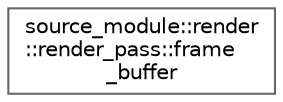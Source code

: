 digraph "类继承关系图"
{
 // LATEX_PDF_SIZE
  bgcolor="transparent";
  edge [fontname=Helvetica,fontsize=10,labelfontname=Helvetica,labelfontsize=10];
  node [fontname=Helvetica,fontsize=10,shape=box,height=0.2,width=0.4];
  rankdir="LR";
  Node0 [id="Node000000",label="source_module::render\l::render_pass::frame\l_buffer",height=0.2,width=0.4,color="grey40", fillcolor="white", style="filled",URL="$structsource__module_1_1render_1_1render__pass_1_1frame__buffer.html",tooltip=" "];
}
